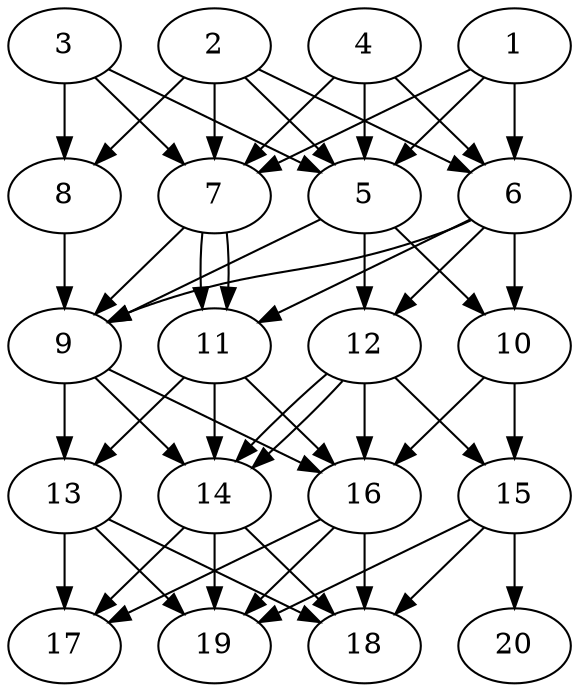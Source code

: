 // DAG automatically generated by daggen at Thu Oct  3 13:58:43 2019
// ./daggen --dot -n 20 --ccr 0.5 --fat 0.5 --regular 0.7 --density 0.9 --mindata 5242880 --maxdata 52428800 
digraph G {
  1 [size="83632128", alpha="0.16", expect_size="41816064"] 
  1 -> 5 [size ="41816064"]
  1 -> 6 [size ="41816064"]
  1 -> 7 [size ="41816064"]
  2 [size="61161472", alpha="0.08", expect_size="30580736"] 
  2 -> 5 [size ="30580736"]
  2 -> 6 [size ="30580736"]
  2 -> 7 [size ="30580736"]
  2 -> 8 [size ="30580736"]
  3 [size="61773824", alpha="0.12", expect_size="30886912"] 
  3 -> 5 [size ="30886912"]
  3 -> 7 [size ="30886912"]
  3 -> 8 [size ="30886912"]
  4 [size="82825216", alpha="0.07", expect_size="41412608"] 
  4 -> 5 [size ="41412608"]
  4 -> 6 [size ="41412608"]
  4 -> 7 [size ="41412608"]
  5 [size="97429504", alpha="0.09", expect_size="48714752"] 
  5 -> 9 [size ="48714752"]
  5 -> 10 [size ="48714752"]
  5 -> 12 [size ="48714752"]
  6 [size="53950464", alpha="0.06", expect_size="26975232"] 
  6 -> 9 [size ="26975232"]
  6 -> 10 [size ="26975232"]
  6 -> 11 [size ="26975232"]
  6 -> 12 [size ="26975232"]
  7 [size="67776512", alpha="0.19", expect_size="33888256"] 
  7 -> 9 [size ="33888256"]
  7 -> 11 [size ="33888256"]
  7 -> 11 [size ="33888256"]
  8 [size="28512256", alpha="0.15", expect_size="14256128"] 
  8 -> 9 [size ="14256128"]
  9 [size="64874496", alpha="0.07", expect_size="32437248"] 
  9 -> 13 [size ="32437248"]
  9 -> 14 [size ="32437248"]
  9 -> 16 [size ="32437248"]
  10 [size="33632256", alpha="0.01", expect_size="16816128"] 
  10 -> 15 [size ="16816128"]
  10 -> 16 [size ="16816128"]
  11 [size="102621184", alpha="0.16", expect_size="51310592"] 
  11 -> 13 [size ="51310592"]
  11 -> 14 [size ="51310592"]
  11 -> 16 [size ="51310592"]
  12 [size="84203520", alpha="0.11", expect_size="42101760"] 
  12 -> 14 [size ="42101760"]
  12 -> 14 [size ="42101760"]
  12 -> 15 [size ="42101760"]
  12 -> 16 [size ="42101760"]
  13 [size="25749504", alpha="0.18", expect_size="12874752"] 
  13 -> 17 [size ="12874752"]
  13 -> 18 [size ="12874752"]
  13 -> 19 [size ="12874752"]
  14 [size="83521536", alpha="0.17", expect_size="41760768"] 
  14 -> 17 [size ="41760768"]
  14 -> 18 [size ="41760768"]
  14 -> 19 [size ="41760768"]
  15 [size="22054912", alpha="0.07", expect_size="11027456"] 
  15 -> 18 [size ="11027456"]
  15 -> 19 [size ="11027456"]
  15 -> 20 [size ="11027456"]
  16 [size="62439424", alpha="0.13", expect_size="31219712"] 
  16 -> 17 [size ="31219712"]
  16 -> 18 [size ="31219712"]
  16 -> 19 [size ="31219712"]
  17 [size="89137152", alpha="0.14", expect_size="44568576"] 
  18 [size="83378176", alpha="0.04", expect_size="41689088"] 
  19 [size="61519872", alpha="0.14", expect_size="30759936"] 
  20 [size="95019008", alpha="0.02", expect_size="47509504"] 
}
